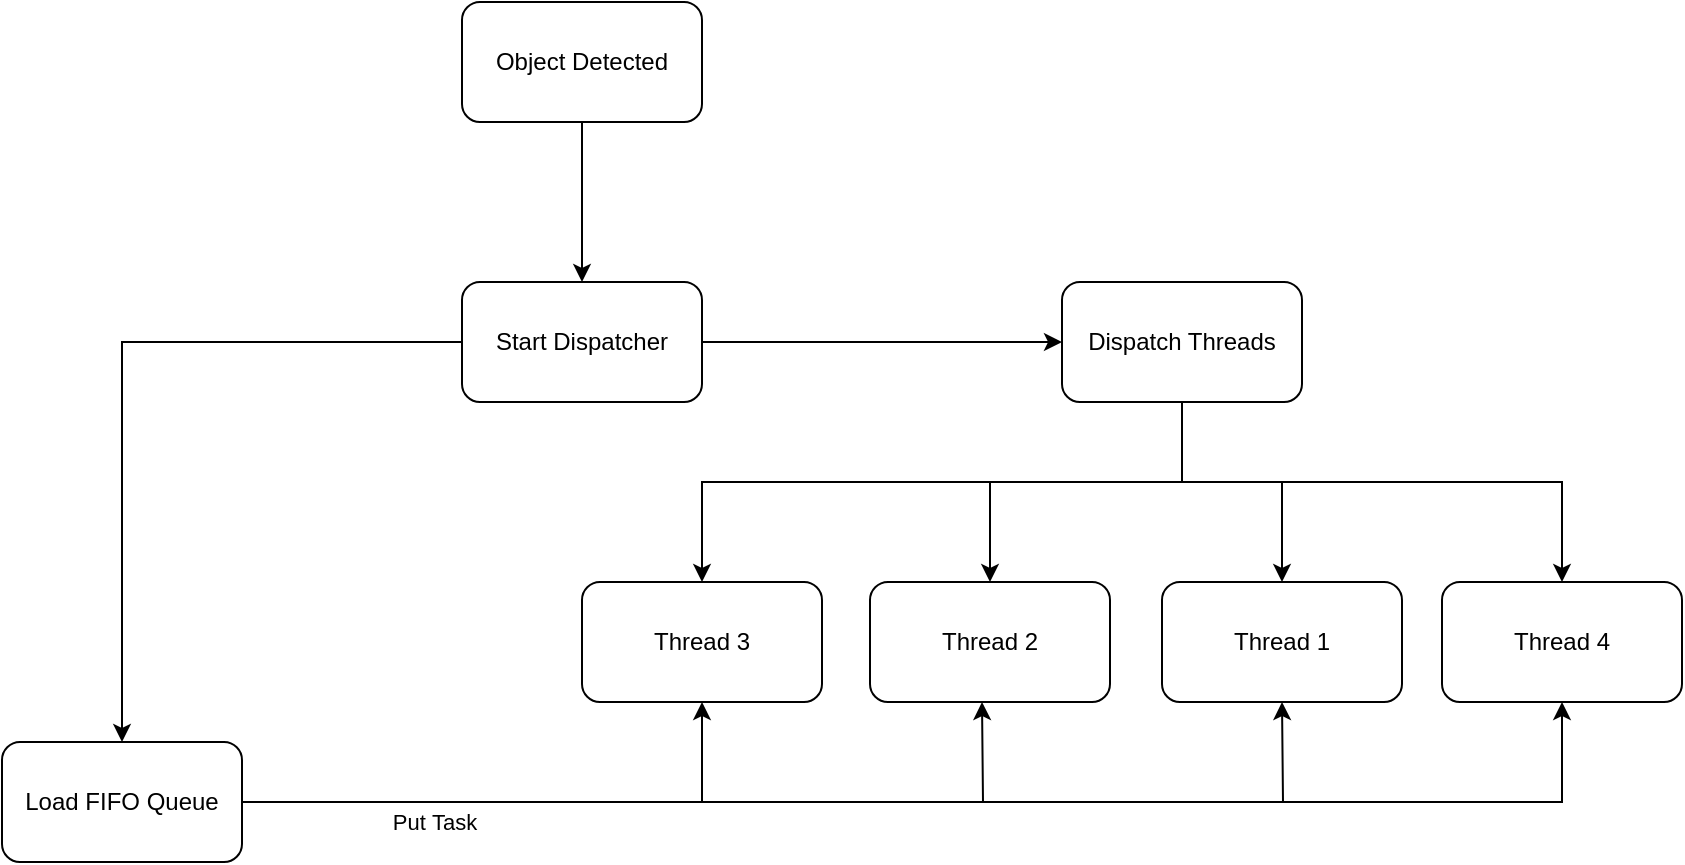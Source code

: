 <mxfile version="13.10.9" type="device"><diagram id="C5RBs43oDa-KdzZeNtuy" name="Page-1"><mxGraphModel dx="1829" dy="683" grid="1" gridSize="10" guides="1" tooltips="1" connect="1" arrows="1" fold="1" page="1" pageScale="1" pageWidth="827" pageHeight="1169" math="0" shadow="0"><root><mxCell id="WIyWlLk6GJQsqaUBKTNV-0"/><mxCell id="WIyWlLk6GJQsqaUBKTNV-1" parent="WIyWlLk6GJQsqaUBKTNV-0"/><mxCell id="gezRZK7jiE48FriRIkUU-2" value="" style="edgeStyle=orthogonalEdgeStyle;rounded=0;orthogonalLoop=1;jettySize=auto;html=1;" edge="1" parent="WIyWlLk6GJQsqaUBKTNV-1" source="gezRZK7jiE48FriRIkUU-0" target="gezRZK7jiE48FriRIkUU-1"><mxGeometry relative="1" as="geometry"/></mxCell><mxCell id="gezRZK7jiE48FriRIkUU-0" value="Object Detected" style="rounded=1;whiteSpace=wrap;html=1;" vertex="1" parent="WIyWlLk6GJQsqaUBKTNV-1"><mxGeometry x="210" y="110" width="120" height="60" as="geometry"/></mxCell><mxCell id="gezRZK7jiE48FriRIkUU-10" value="" style="edgeStyle=orthogonalEdgeStyle;rounded=0;orthogonalLoop=1;jettySize=auto;html=1;" edge="1" parent="WIyWlLk6GJQsqaUBKTNV-1" source="gezRZK7jiE48FriRIkUU-1" target="gezRZK7jiE48FriRIkUU-9"><mxGeometry relative="1" as="geometry"/></mxCell><mxCell id="gezRZK7jiE48FriRIkUU-12" value="" style="edgeStyle=orthogonalEdgeStyle;rounded=0;orthogonalLoop=1;jettySize=auto;html=1;" edge="1" parent="WIyWlLk6GJQsqaUBKTNV-1" source="gezRZK7jiE48FriRIkUU-1" target="gezRZK7jiE48FriRIkUU-11"><mxGeometry relative="1" as="geometry"/></mxCell><mxCell id="gezRZK7jiE48FriRIkUU-1" value="Start Dispatcher" style="whiteSpace=wrap;html=1;rounded=1;" vertex="1" parent="WIyWlLk6GJQsqaUBKTNV-1"><mxGeometry x="210" y="250" width="120" height="60" as="geometry"/></mxCell><mxCell id="gezRZK7jiE48FriRIkUU-25" style="edgeStyle=orthogonalEdgeStyle;rounded=0;orthogonalLoop=1;jettySize=auto;html=1;entryX=0.5;entryY=1;entryDx=0;entryDy=0;" edge="1" parent="WIyWlLk6GJQsqaUBKTNV-1" source="gezRZK7jiE48FriRIkUU-9" target="gezRZK7jiE48FriRIkUU-17"><mxGeometry relative="1" as="geometry"/></mxCell><mxCell id="gezRZK7jiE48FriRIkUU-9" value="Load FIFO Queue" style="whiteSpace=wrap;html=1;rounded=1;" vertex="1" parent="WIyWlLk6GJQsqaUBKTNV-1"><mxGeometry x="-20" y="480" width="120" height="60" as="geometry"/></mxCell><mxCell id="gezRZK7jiE48FriRIkUU-16" value="" style="edgeStyle=orthogonalEdgeStyle;rounded=0;orthogonalLoop=1;jettySize=auto;html=1;" edge="1" parent="WIyWlLk6GJQsqaUBKTNV-1" source="gezRZK7jiE48FriRIkUU-11" target="gezRZK7jiE48FriRIkUU-15"><mxGeometry relative="1" as="geometry"><Array as="points"><mxPoint x="570" y="350"/><mxPoint x="474" y="350"/></Array></mxGeometry></mxCell><mxCell id="gezRZK7jiE48FriRIkUU-18" value="" style="edgeStyle=orthogonalEdgeStyle;rounded=0;orthogonalLoop=1;jettySize=auto;html=1;" edge="1" parent="WIyWlLk6GJQsqaUBKTNV-1" source="gezRZK7jiE48FriRIkUU-11" target="gezRZK7jiE48FriRIkUU-17"><mxGeometry relative="1" as="geometry"><Array as="points"><mxPoint x="570" y="350"/><mxPoint x="330" y="350"/></Array></mxGeometry></mxCell><mxCell id="gezRZK7jiE48FriRIkUU-21" value="" style="edgeStyle=orthogonalEdgeStyle;rounded=0;orthogonalLoop=1;jettySize=auto;html=1;entryX=0.5;entryY=0;entryDx=0;entryDy=0;" edge="1" parent="WIyWlLk6GJQsqaUBKTNV-1" source="gezRZK7jiE48FriRIkUU-11" target="gezRZK7jiE48FriRIkUU-20"><mxGeometry relative="1" as="geometry"><Array as="points"><mxPoint x="570" y="350"/><mxPoint x="620" y="350"/></Array></mxGeometry></mxCell><mxCell id="gezRZK7jiE48FriRIkUU-22" style="edgeStyle=orthogonalEdgeStyle;rounded=0;orthogonalLoop=1;jettySize=auto;html=1;" edge="1" parent="WIyWlLk6GJQsqaUBKTNV-1" source="gezRZK7jiE48FriRIkUU-11" target="gezRZK7jiE48FriRIkUU-23"><mxGeometry relative="1" as="geometry"><mxPoint x="460" y="360" as="targetPoint"/><Array as="points"><mxPoint x="570" y="350"/><mxPoint x="760" y="350"/></Array></mxGeometry></mxCell><mxCell id="gezRZK7jiE48FriRIkUU-11" value="Dispatch Threads" style="whiteSpace=wrap;html=1;rounded=1;" vertex="1" parent="WIyWlLk6GJQsqaUBKTNV-1"><mxGeometry x="510" y="250" width="120" height="60" as="geometry"/></mxCell><mxCell id="gezRZK7jiE48FriRIkUU-15" value="Thread 2" style="whiteSpace=wrap;html=1;rounded=1;" vertex="1" parent="WIyWlLk6GJQsqaUBKTNV-1"><mxGeometry x="414" y="400" width="120" height="60" as="geometry"/></mxCell><mxCell id="gezRZK7jiE48FriRIkUU-17" value="Thread 3" style="whiteSpace=wrap;html=1;rounded=1;" vertex="1" parent="WIyWlLk6GJQsqaUBKTNV-1"><mxGeometry x="270" y="400" width="120" height="60" as="geometry"/></mxCell><mxCell id="gezRZK7jiE48FriRIkUU-20" value="Thread 1" style="whiteSpace=wrap;html=1;rounded=1;" vertex="1" parent="WIyWlLk6GJQsqaUBKTNV-1"><mxGeometry x="560" y="400" width="120" height="60" as="geometry"/></mxCell><mxCell id="gezRZK7jiE48FriRIkUU-23" value="Thread 4" style="rounded=1;whiteSpace=wrap;html=1;" vertex="1" parent="WIyWlLk6GJQsqaUBKTNV-1"><mxGeometry x="700" y="400" width="120" height="60" as="geometry"/></mxCell><mxCell id="gezRZK7jiE48FriRIkUU-26" style="edgeStyle=orthogonalEdgeStyle;rounded=0;orthogonalLoop=1;jettySize=auto;html=1;entryX=0.5;entryY=1;entryDx=0;entryDy=0;exitX=1;exitY=0.5;exitDx=0;exitDy=0;" edge="1" parent="WIyWlLk6GJQsqaUBKTNV-1" source="gezRZK7jiE48FriRIkUU-9"><mxGeometry relative="1" as="geometry"><mxPoint x="240" y="510" as="sourcePoint"/><mxPoint x="470" y="460" as="targetPoint"/></mxGeometry></mxCell><mxCell id="gezRZK7jiE48FriRIkUU-27" style="edgeStyle=orthogonalEdgeStyle;rounded=0;orthogonalLoop=1;jettySize=auto;html=1;entryX=0.5;entryY=1;entryDx=0;entryDy=0;exitX=1;exitY=0.5;exitDx=0;exitDy=0;" edge="1" parent="WIyWlLk6GJQsqaUBKTNV-1" source="gezRZK7jiE48FriRIkUU-9"><mxGeometry relative="1" as="geometry"><mxPoint x="390" y="510" as="sourcePoint"/><mxPoint x="620" y="460" as="targetPoint"/></mxGeometry></mxCell><mxCell id="gezRZK7jiE48FriRIkUU-28" value="Put&amp;nbsp;Task" style="edgeStyle=orthogonalEdgeStyle;rounded=0;orthogonalLoop=1;jettySize=auto;html=1;entryX=0.5;entryY=1;entryDx=0;entryDy=0;exitX=1;exitY=0.5;exitDx=0;exitDy=0;" edge="1" parent="WIyWlLk6GJQsqaUBKTNV-1" source="gezRZK7jiE48FriRIkUU-9" target="gezRZK7jiE48FriRIkUU-23"><mxGeometry x="-0.73" y="-10" relative="1" as="geometry"><mxPoint x="560" y="510" as="sourcePoint"/><mxPoint x="790" y="460" as="targetPoint"/><mxPoint as="offset"/></mxGeometry></mxCell></root></mxGraphModel></diagram></mxfile>